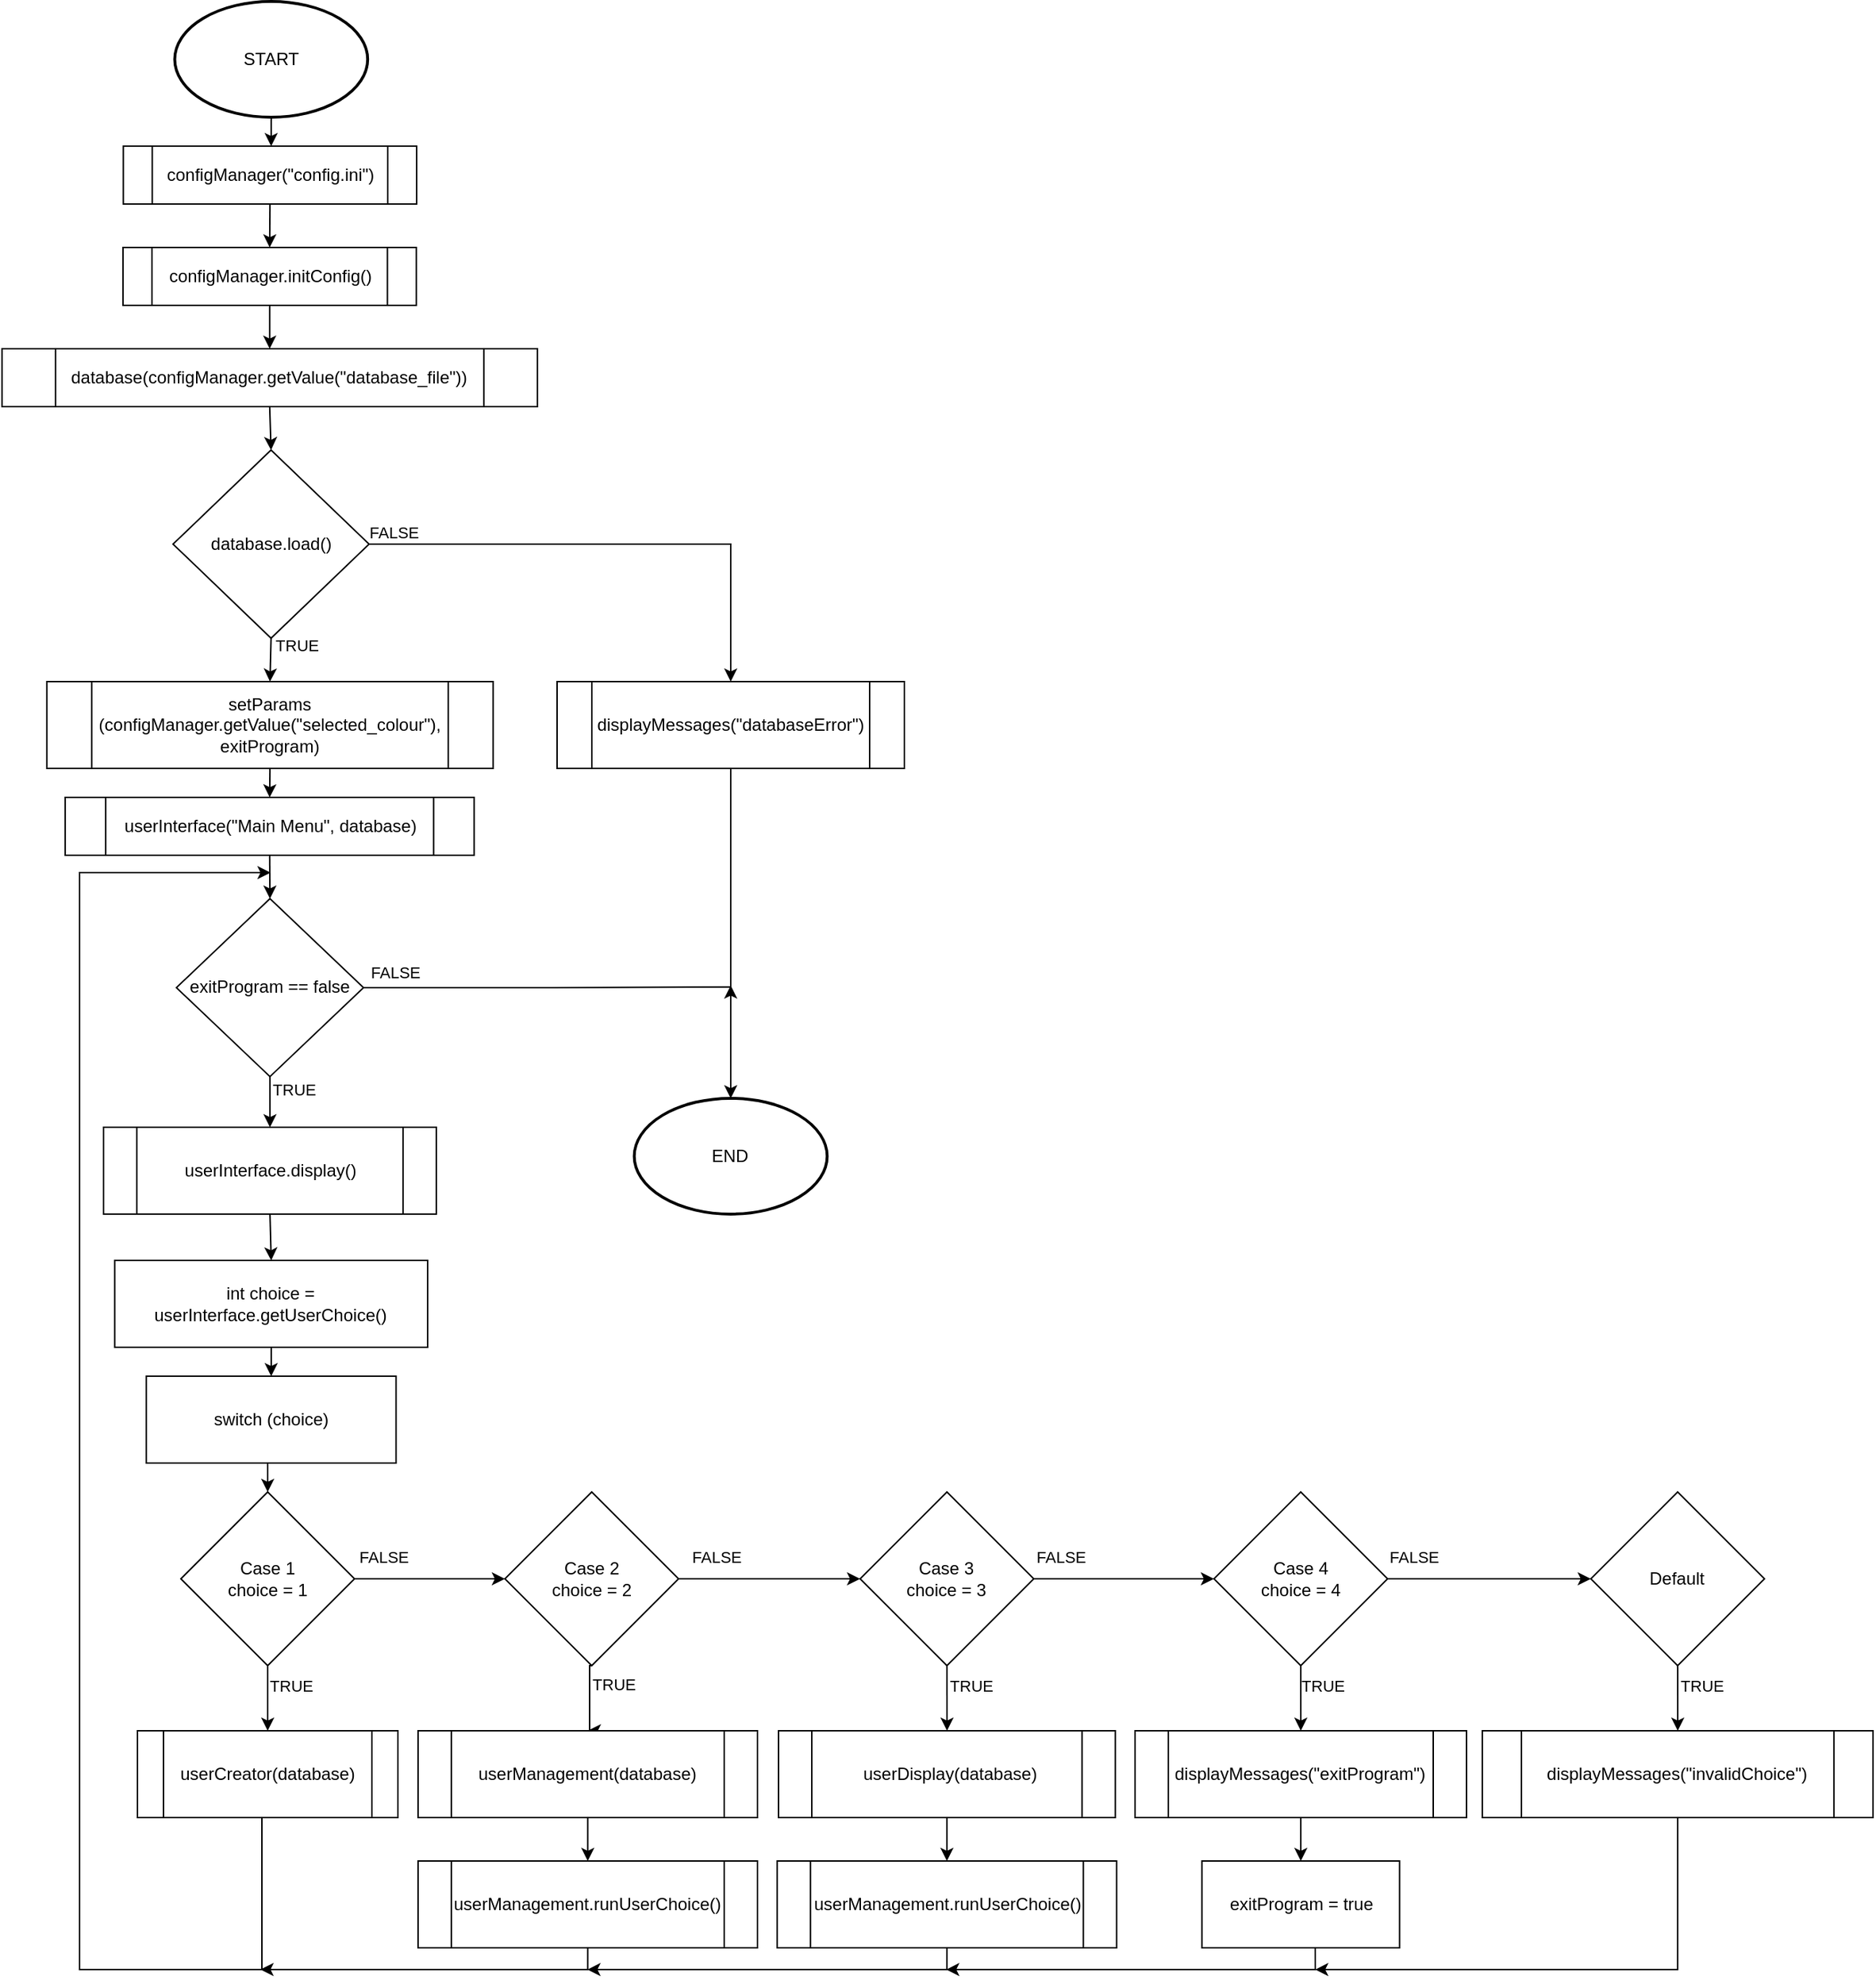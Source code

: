 <mxfile version="22.0.2" type="device">
  <diagram name="Strona-1" id="Y9pxZvvjv8XBWWR_BkB3">
    <mxGraphModel dx="4878" dy="2343" grid="1" gridSize="10" guides="1" tooltips="1" connect="1" arrows="1" fold="1" page="1" pageScale="1" pageWidth="827" pageHeight="1169" math="0" shadow="0">
      <root>
        <mxCell id="0" />
        <mxCell id="1" parent="0" />
        <mxCell id="lw7JXdStE2cgCThUdt6c-4" style="edgeStyle=orthogonalEdgeStyle;rounded=0;orthogonalLoop=1;jettySize=auto;html=1;exitX=0.5;exitY=1;exitDx=0;exitDy=0;exitPerimeter=0;" parent="1" source="ChVJ7lrTDxY2uoq3VyV2-1" target="lw7JXdStE2cgCThUdt6c-1" edge="1">
          <mxGeometry relative="1" as="geometry" />
        </mxCell>
        <mxCell id="ChVJ7lrTDxY2uoq3VyV2-1" value="START" style="strokeWidth=2;html=1;shape=mxgraph.flowchart.start_1;whiteSpace=wrap;" parent="1" vertex="1">
          <mxGeometry x="55.76" y="10" width="133.33" height="80" as="geometry" />
        </mxCell>
        <mxCell id="lw7JXdStE2cgCThUdt6c-6" style="edgeStyle=orthogonalEdgeStyle;rounded=0;orthogonalLoop=1;jettySize=auto;html=1;exitX=0.5;exitY=1;exitDx=0;exitDy=0;entryX=0.5;entryY=0;entryDx=0;entryDy=0;" parent="1" source="ChVJ7lrTDxY2uoq3VyV2-4" target="lw7JXdStE2cgCThUdt6c-2" edge="1">
          <mxGeometry relative="1" as="geometry" />
        </mxCell>
        <mxCell id="ChVJ7lrTDxY2uoq3VyV2-4" value="&lt;div&gt;configManager.initConfig()&lt;/div&gt;" style="shape=process;whiteSpace=wrap;html=1;backgroundOutline=1;" parent="1" vertex="1">
          <mxGeometry x="20.03" y="180" width="202.71" height="40" as="geometry" />
        </mxCell>
        <mxCell id="ChVJ7lrTDxY2uoq3VyV2-20" value="" style="edgeStyle=orthogonalEdgeStyle;rounded=0;orthogonalLoop=1;jettySize=auto;html=1;exitX=1;exitY=0.5;exitDx=0;exitDy=0;entryX=0.5;entryY=0;entryDx=0;entryDy=0;" parent="1" source="ChVJ7lrTDxY2uoq3VyV2-17" target="ChVJ7lrTDxY2uoq3VyV2-19" edge="1">
          <mxGeometry relative="1" as="geometry" />
        </mxCell>
        <mxCell id="ChVJ7lrTDxY2uoq3VyV2-107" value="FALSE" style="edgeLabel;html=1;align=center;verticalAlign=middle;resizable=0;points=[];" parent="ChVJ7lrTDxY2uoq3VyV2-20" vertex="1" connectable="0">
          <mxGeometry x="-0.392" y="1" relative="1" as="geometry">
            <mxPoint x="-88" y="-7" as="offset" />
          </mxGeometry>
        </mxCell>
        <mxCell id="ChVJ7lrTDxY2uoq3VyV2-22" value="" style="edgeStyle=orthogonalEdgeStyle;rounded=0;orthogonalLoop=1;jettySize=auto;html=1;exitX=0.5;exitY=1;exitDx=0;exitDy=0;entryX=0.5;entryY=0;entryDx=0;entryDy=0;" parent="1" source="ChVJ7lrTDxY2uoq3VyV2-17" target="UciVM0YObrHeW1dg2DKc-1" edge="1">
          <mxGeometry relative="1" as="geometry">
            <mxPoint x="122.33" y="480.0" as="targetPoint" />
          </mxGeometry>
        </mxCell>
        <mxCell id="ChVJ7lrTDxY2uoq3VyV2-109" value="TRUE" style="edgeLabel;html=1;align=center;verticalAlign=middle;resizable=0;points=[];" parent="ChVJ7lrTDxY2uoq3VyV2-22" vertex="1" connectable="0">
          <mxGeometry x="-0.08" y="-1" relative="1" as="geometry">
            <mxPoint x="19" y="-9" as="offset" />
          </mxGeometry>
        </mxCell>
        <mxCell id="ChVJ7lrTDxY2uoq3VyV2-17" value="database.load()" style="rhombus;whiteSpace=wrap;html=1;" parent="1" vertex="1">
          <mxGeometry x="54.58" y="320.0" width="135.49" height="130" as="geometry" />
        </mxCell>
        <mxCell id="ChVJ7lrTDxY2uoq3VyV2-19" value="displayMessages(&quot;databaseError&quot;)" style="shape=process;whiteSpace=wrap;html=1;backgroundOutline=1;" parent="1" vertex="1">
          <mxGeometry x="320.0" y="480.0" width="240" height="60" as="geometry" />
        </mxCell>
        <mxCell id="UciVM0YObrHeW1dg2DKc-5" style="edgeStyle=orthogonalEdgeStyle;rounded=0;orthogonalLoop=1;jettySize=auto;html=1;exitX=0.5;exitY=1;exitDx=0;exitDy=0;entryX=0.5;entryY=0;entryDx=0;entryDy=0;" parent="1" source="ChVJ7lrTDxY2uoq3VyV2-29" target="ChVJ7lrTDxY2uoq3VyV2-43" edge="1">
          <mxGeometry relative="1" as="geometry">
            <mxPoint x="121.58" y="802.97" as="targetPoint" />
          </mxGeometry>
        </mxCell>
        <mxCell id="UciVM0YObrHeW1dg2DKc-6" value="TRUE" style="edgeLabel;html=1;align=center;verticalAlign=middle;resizable=0;points=[];" parent="UciVM0YObrHeW1dg2DKc-5" vertex="1" connectable="0">
          <mxGeometry x="-0.21" y="1" relative="1" as="geometry">
            <mxPoint x="15" y="-5" as="offset" />
          </mxGeometry>
        </mxCell>
        <mxCell id="ChVJ7lrTDxY2uoq3VyV2-29" value="exitProgram == false" style="rhombus;whiteSpace=wrap;html=1;" parent="1" vertex="1">
          <mxGeometry x="56.92" y="630" width="129.32" height="122.97" as="geometry" />
        </mxCell>
        <mxCell id="919d-IM9EX-H91OsXX3x-3" style="edgeStyle=orthogonalEdgeStyle;rounded=0;orthogonalLoop=1;jettySize=auto;html=1;exitX=0.5;exitY=1;exitDx=0;exitDy=0;entryX=0.5;entryY=0;entryDx=0;entryDy=0;" edge="1" parent="1" source="ChVJ7lrTDxY2uoq3VyV2-43" target="919d-IM9EX-H91OsXX3x-1">
          <mxGeometry relative="1" as="geometry" />
        </mxCell>
        <mxCell id="ChVJ7lrTDxY2uoq3VyV2-43" value="userInterface.display()" style="shape=process;whiteSpace=wrap;html=1;backgroundOutline=1;" parent="1" vertex="1">
          <mxGeometry x="6.58" y="787.97" width="230" height="60" as="geometry" />
        </mxCell>
        <mxCell id="ChVJ7lrTDxY2uoq3VyV2-85" value="" style="edgeStyle=orthogonalEdgeStyle;rounded=0;orthogonalLoop=1;jettySize=auto;html=1;exitX=0.5;exitY=1;exitDx=0;exitDy=0;entryX=0.5;entryY=0;entryDx=0;entryDy=0;" parent="1" source="ChVJ7lrTDxY2uoq3VyV2-51" target="ChVJ7lrTDxY2uoq3VyV2-52" edge="1">
          <mxGeometry relative="1" as="geometry" />
        </mxCell>
        <mxCell id="ChVJ7lrTDxY2uoq3VyV2-51" value="switch (choice)" style="rounded=0;whiteSpace=wrap;html=1;" parent="1" vertex="1">
          <mxGeometry x="36.13" y="960" width="172.59" height="60" as="geometry" />
        </mxCell>
        <mxCell id="ChVJ7lrTDxY2uoq3VyV2-57" value="" style="edgeStyle=orthogonalEdgeStyle;rounded=0;orthogonalLoop=1;jettySize=auto;html=1;exitX=1;exitY=0.5;exitDx=0;exitDy=0;entryX=0;entryY=0.5;entryDx=0;entryDy=0;" parent="1" source="ChVJ7lrTDxY2uoq3VyV2-52" target="ChVJ7lrTDxY2uoq3VyV2-53" edge="1">
          <mxGeometry relative="1" as="geometry" />
        </mxCell>
        <mxCell id="ChVJ7lrTDxY2uoq3VyV2-96" value="FALSE" style="edgeLabel;html=1;align=center;verticalAlign=middle;resizable=0;points=[];" parent="ChVJ7lrTDxY2uoq3VyV2-57" vertex="1" connectable="0">
          <mxGeometry x="-0.309" y="-2" relative="1" as="geometry">
            <mxPoint x="-16" y="-17" as="offset" />
          </mxGeometry>
        </mxCell>
        <mxCell id="ChVJ7lrTDxY2uoq3VyV2-62" value="" style="edgeStyle=orthogonalEdgeStyle;rounded=0;orthogonalLoop=1;jettySize=auto;html=1;exitX=0.5;exitY=1;exitDx=0;exitDy=0;entryX=0.5;entryY=0;entryDx=0;entryDy=0;" parent="1" source="ChVJ7lrTDxY2uoq3VyV2-52" target="ChVJ7lrTDxY2uoq3VyV2-61" edge="1">
          <mxGeometry relative="1" as="geometry" />
        </mxCell>
        <mxCell id="ChVJ7lrTDxY2uoq3VyV2-146" value="TRUE" style="edgeLabel;html=1;align=center;verticalAlign=middle;resizable=0;points=[];" parent="ChVJ7lrTDxY2uoq3VyV2-62" vertex="1" connectable="0">
          <mxGeometry x="-0.405" relative="1" as="geometry">
            <mxPoint x="16" as="offset" />
          </mxGeometry>
        </mxCell>
        <mxCell id="ChVJ7lrTDxY2uoq3VyV2-52" value="Case 1&#xa;choice = 1" style="rhombus;whiteSpace=wrap;html=1;" parent="1" vertex="1">
          <mxGeometry x="60.0" y="1040" width="120" height="120" as="geometry" />
        </mxCell>
        <mxCell id="ChVJ7lrTDxY2uoq3VyV2-119" style="edgeStyle=elbowEdgeStyle;rounded=0;orthogonalLoop=1;jettySize=auto;html=1;exitX=0.5;exitY=1;exitDx=0;exitDy=0;entryX=0.5;entryY=0;entryDx=0;entryDy=0;" parent="1" source="ChVJ7lrTDxY2uoq3VyV2-53" target="lw7JXdStE2cgCThUdt6c-15" edge="1">
          <mxGeometry relative="1" as="geometry" />
        </mxCell>
        <mxCell id="ChVJ7lrTDxY2uoq3VyV2-145" value="TRUE" style="edgeLabel;html=1;align=center;verticalAlign=middle;resizable=0;points=[];" parent="ChVJ7lrTDxY2uoq3VyV2-119" vertex="1" connectable="0">
          <mxGeometry x="-0.405" relative="1" as="geometry">
            <mxPoint x="16" as="offset" />
          </mxGeometry>
        </mxCell>
        <mxCell id="ChVJ7lrTDxY2uoq3VyV2-121" style="edgeStyle=elbowEdgeStyle;rounded=0;orthogonalLoop=1;jettySize=auto;html=1;exitX=1;exitY=0.5;exitDx=0;exitDy=0;entryX=0;entryY=0.5;entryDx=0;entryDy=0;" parent="1" source="ChVJ7lrTDxY2uoq3VyV2-53" target="ChVJ7lrTDxY2uoq3VyV2-54" edge="1">
          <mxGeometry relative="1" as="geometry" />
        </mxCell>
        <mxCell id="ChVJ7lrTDxY2uoq3VyV2-142" value="FALSE" style="edgeLabel;html=1;align=center;verticalAlign=middle;resizable=0;points=[];" parent="ChVJ7lrTDxY2uoq3VyV2-121" vertex="1" connectable="0">
          <mxGeometry x="-0.594" y="-1" relative="1" as="geometry">
            <mxPoint y="-16" as="offset" />
          </mxGeometry>
        </mxCell>
        <mxCell id="ChVJ7lrTDxY2uoq3VyV2-53" value="Case 2&#xa;choice = 2" style="rhombus;whiteSpace=wrap;html=1;" parent="1" vertex="1">
          <mxGeometry x="283.95" y="1040" width="120" height="120" as="geometry" />
        </mxCell>
        <mxCell id="ChVJ7lrTDxY2uoq3VyV2-120" style="edgeStyle=elbowEdgeStyle;rounded=0;orthogonalLoop=1;jettySize=auto;html=1;exitX=0.5;exitY=1;exitDx=0;exitDy=0;entryX=0.5;entryY=0;entryDx=0;entryDy=0;" parent="1" source="ChVJ7lrTDxY2uoq3VyV2-54" target="ChVJ7lrTDxY2uoq3VyV2-64" edge="1">
          <mxGeometry relative="1" as="geometry" />
        </mxCell>
        <mxCell id="ChVJ7lrTDxY2uoq3VyV2-147" value="TRUE" style="edgeLabel;html=1;align=center;verticalAlign=middle;resizable=0;points=[];" parent="ChVJ7lrTDxY2uoq3VyV2-120" vertex="1" connectable="0">
          <mxGeometry x="-0.405" relative="1" as="geometry">
            <mxPoint x="16" as="offset" />
          </mxGeometry>
        </mxCell>
        <mxCell id="ChVJ7lrTDxY2uoq3VyV2-122" style="edgeStyle=elbowEdgeStyle;rounded=0;orthogonalLoop=1;jettySize=auto;html=1;exitX=1;exitY=0.5;exitDx=0;exitDy=0;" parent="1" source="ChVJ7lrTDxY2uoq3VyV2-54" target="ChVJ7lrTDxY2uoq3VyV2-55" edge="1">
          <mxGeometry relative="1" as="geometry" />
        </mxCell>
        <mxCell id="ChVJ7lrTDxY2uoq3VyV2-143" value="FALSE" style="edgeLabel;html=1;align=center;verticalAlign=middle;resizable=0;points=[];" parent="ChVJ7lrTDxY2uoq3VyV2-122" vertex="1" connectable="0">
          <mxGeometry x="-0.822" y="-2" relative="1" as="geometry">
            <mxPoint x="7" y="-17" as="offset" />
          </mxGeometry>
        </mxCell>
        <mxCell id="ChVJ7lrTDxY2uoq3VyV2-54" value="Case 3&#xa;choice = 3" style="rhombus;whiteSpace=wrap;html=1;" parent="1" vertex="1">
          <mxGeometry x="529.42" y="1040" width="120" height="120" as="geometry" />
        </mxCell>
        <mxCell id="ChVJ7lrTDxY2uoq3VyV2-123" style="edgeStyle=elbowEdgeStyle;rounded=0;orthogonalLoop=1;jettySize=auto;html=1;exitX=0.5;exitY=1;exitDx=0;exitDy=0;entryX=0.5;entryY=0;entryDx=0;entryDy=0;" parent="1" source="ChVJ7lrTDxY2uoq3VyV2-55" target="ChVJ7lrTDxY2uoq3VyV2-67" edge="1">
          <mxGeometry relative="1" as="geometry" />
        </mxCell>
        <mxCell id="ChVJ7lrTDxY2uoq3VyV2-152" value="TRUE" style="edgeLabel;html=1;align=center;verticalAlign=middle;resizable=0;points=[];" parent="ChVJ7lrTDxY2uoq3VyV2-123" vertex="1" connectable="0">
          <mxGeometry x="-0.405" y="-1" relative="1" as="geometry">
            <mxPoint x="16" as="offset" />
          </mxGeometry>
        </mxCell>
        <mxCell id="ChVJ7lrTDxY2uoq3VyV2-125" style="edgeStyle=elbowEdgeStyle;rounded=0;orthogonalLoop=1;jettySize=auto;html=1;exitX=1;exitY=0.5;exitDx=0;exitDy=0;entryX=0;entryY=0.5;entryDx=0;entryDy=0;" parent="1" source="ChVJ7lrTDxY2uoq3VyV2-55" target="ChVJ7lrTDxY2uoq3VyV2-56" edge="1">
          <mxGeometry relative="1" as="geometry" />
        </mxCell>
        <mxCell id="ChVJ7lrTDxY2uoq3VyV2-144" value="FALSE" style="edgeLabel;html=1;align=center;verticalAlign=middle;resizable=0;points=[];" parent="ChVJ7lrTDxY2uoq3VyV2-125" vertex="1" connectable="0">
          <mxGeometry x="-0.742" relative="1" as="geometry">
            <mxPoint y="-15" as="offset" />
          </mxGeometry>
        </mxCell>
        <mxCell id="ChVJ7lrTDxY2uoq3VyV2-55" value="Case 4&#xa;choice = 4" style="rhombus;whiteSpace=wrap;html=1;" parent="1" vertex="1">
          <mxGeometry x="773.96" y="1040" width="120" height="120" as="geometry" />
        </mxCell>
        <mxCell id="ChVJ7lrTDxY2uoq3VyV2-126" style="edgeStyle=elbowEdgeStyle;rounded=0;orthogonalLoop=1;jettySize=auto;html=1;exitX=0.5;exitY=1;exitDx=0;exitDy=0;entryX=0.5;entryY=0;entryDx=0;entryDy=0;elbow=horizontal;" parent="1" source="ChVJ7lrTDxY2uoq3VyV2-56" target="ChVJ7lrTDxY2uoq3VyV2-73" edge="1">
          <mxGeometry relative="1" as="geometry" />
        </mxCell>
        <mxCell id="ChVJ7lrTDxY2uoq3VyV2-151" value="TRUE" style="edgeLabel;html=1;align=center;verticalAlign=middle;resizable=0;points=[];" parent="ChVJ7lrTDxY2uoq3VyV2-126" vertex="1" connectable="0">
          <mxGeometry x="-0.405" relative="1" as="geometry">
            <mxPoint x="16" as="offset" />
          </mxGeometry>
        </mxCell>
        <mxCell id="ChVJ7lrTDxY2uoq3VyV2-56" value="Default" style="rhombus;whiteSpace=wrap;html=1;" parent="1" vertex="1">
          <mxGeometry x="1034.42" y="1040" width="120" height="120" as="geometry" />
        </mxCell>
        <mxCell id="UciVM0YObrHeW1dg2DKc-44" style="edgeStyle=orthogonalEdgeStyle;rounded=0;orthogonalLoop=1;jettySize=auto;html=1;exitX=0.5;exitY=1;exitDx=0;exitDy=0;" parent="1" source="ChVJ7lrTDxY2uoq3VyV2-61" edge="1">
          <mxGeometry relative="1" as="geometry">
            <mxPoint x="122" y="612" as="targetPoint" />
            <mxPoint x="118.08" y="1276.67" as="sourcePoint" />
            <Array as="points">
              <mxPoint x="116" y="1265" />
              <mxPoint x="116" y="1370" />
              <mxPoint x="-10" y="1370" />
              <mxPoint x="-10" y="612" />
            </Array>
          </mxGeometry>
        </mxCell>
        <mxCell id="ChVJ7lrTDxY2uoq3VyV2-61" value="userCreator(database)" style="shape=process;whiteSpace=wrap;html=1;backgroundOutline=1;" parent="1" vertex="1">
          <mxGeometry x="30.0" y="1205" width="180" height="60" as="geometry" />
        </mxCell>
        <mxCell id="UciVM0YObrHeW1dg2DKc-47" style="edgeStyle=orthogonalEdgeStyle;rounded=0;orthogonalLoop=1;jettySize=auto;html=1;exitX=0.5;exitY=1;exitDx=0;exitDy=0;endArrow=classic;endFill=1;" parent="1" source="lw7JXdStE2cgCThUdt6c-19" edge="1">
          <mxGeometry relative="1" as="geometry">
            <mxPoint x="340.92" y="1370.03" as="targetPoint" />
            <Array as="points">
              <mxPoint x="589.92" y="1370.03" />
            </Array>
          </mxGeometry>
        </mxCell>
        <mxCell id="lw7JXdStE2cgCThUdt6c-20" style="edgeStyle=orthogonalEdgeStyle;rounded=0;orthogonalLoop=1;jettySize=auto;html=1;exitX=0.5;exitY=1;exitDx=0;exitDy=0;entryX=0.5;entryY=0;entryDx=0;entryDy=0;" parent="1" source="ChVJ7lrTDxY2uoq3VyV2-64" target="lw7JXdStE2cgCThUdt6c-19" edge="1">
          <mxGeometry relative="1" as="geometry" />
        </mxCell>
        <mxCell id="ChVJ7lrTDxY2uoq3VyV2-64" value="&amp;nbsp;userDisplay(database)" style="shape=process;whiteSpace=wrap;html=1;backgroundOutline=1;" parent="1" vertex="1">
          <mxGeometry x="473.05" y="1205" width="232.74" height="60" as="geometry" />
        </mxCell>
        <mxCell id="ChVJ7lrTDxY2uoq3VyV2-124" style="edgeStyle=elbowEdgeStyle;rounded=0;orthogonalLoop=1;jettySize=auto;html=1;exitX=0.5;exitY=1;exitDx=0;exitDy=0;entryX=0.5;entryY=0;entryDx=0;entryDy=0;" parent="1" source="ChVJ7lrTDxY2uoq3VyV2-67" target="ChVJ7lrTDxY2uoq3VyV2-69" edge="1">
          <mxGeometry relative="1" as="geometry" />
        </mxCell>
        <mxCell id="ChVJ7lrTDxY2uoq3VyV2-67" value="displayMessages(&quot;exitProgram&quot;)" style="shape=process;whiteSpace=wrap;html=1;backgroundOutline=1;" parent="1" vertex="1">
          <mxGeometry x="719.42" y="1205" width="229.08" height="60" as="geometry" />
        </mxCell>
        <mxCell id="UciVM0YObrHeW1dg2DKc-48" style="edgeStyle=orthogonalEdgeStyle;rounded=0;orthogonalLoop=1;jettySize=auto;html=1;exitX=0.5;exitY=1;exitDx=0;exitDy=0;endArrow=classic;endFill=1;" parent="1" edge="1">
          <mxGeometry relative="1" as="geometry">
            <mxPoint x="588.92" y="1370.03" as="targetPoint" />
            <mxPoint x="843.96" y="1355" as="sourcePoint" />
            <Array as="points">
              <mxPoint x="843.92" y="1370" />
              <mxPoint x="598.92" y="1370" />
            </Array>
          </mxGeometry>
        </mxCell>
        <mxCell id="ChVJ7lrTDxY2uoq3VyV2-69" value="exitProgram = true" style="rounded=0;whiteSpace=wrap;html=1;" parent="1" vertex="1">
          <mxGeometry x="765.67" y="1295" width="136.58" height="60" as="geometry" />
        </mxCell>
        <mxCell id="UciVM0YObrHeW1dg2DKc-49" style="edgeStyle=orthogonalEdgeStyle;rounded=0;orthogonalLoop=1;jettySize=auto;html=1;exitX=0.5;exitY=1;exitDx=0;exitDy=0;endArrow=classic;endFill=1;" parent="1" source="ChVJ7lrTDxY2uoq3VyV2-73" edge="1">
          <mxGeometry relative="1" as="geometry">
            <mxPoint x="843.92" y="1370.03" as="targetPoint" />
            <Array as="points">
              <mxPoint x="1094.92" y="1370.03" />
              <mxPoint x="853.92" y="1370.03" />
            </Array>
          </mxGeometry>
        </mxCell>
        <mxCell id="ChVJ7lrTDxY2uoq3VyV2-73" value="displayMessages(&quot;invalidChoice&quot;)" style="shape=process;whiteSpace=wrap;html=1;backgroundOutline=1;" parent="1" vertex="1">
          <mxGeometry x="959.42" y="1205" width="270" height="60" as="geometry" />
        </mxCell>
        <mxCell id="ChVJ7lrTDxY2uoq3VyV2-104" value="END" style="strokeWidth=2;html=1;shape=mxgraph.flowchart.start_1;whiteSpace=wrap;" parent="1" vertex="1">
          <mxGeometry x="373.33" y="767.97" width="133.33" height="80" as="geometry" />
        </mxCell>
        <mxCell id="ChVJ7lrTDxY2uoq3VyV2-106" value="" style="edgeStyle=elbowEdgeStyle;rounded=0;orthogonalLoop=1;jettySize=auto;html=1;exitX=0.5;exitY=1;exitDx=0;exitDy=0;entryX=0.5;entryY=0;entryDx=0;entryDy=0;entryPerimeter=0;" parent="1" source="ChVJ7lrTDxY2uoq3VyV2-19" target="ChVJ7lrTDxY2uoq3VyV2-104" edge="1">
          <mxGeometry relative="1" as="geometry" />
        </mxCell>
        <mxCell id="UciVM0YObrHeW1dg2DKc-45" style="edgeStyle=orthogonalEdgeStyle;rounded=0;orthogonalLoop=1;jettySize=auto;html=1;exitX=0.5;exitY=1;exitDx=0;exitDy=0;endArrow=classic;endFill=1;" parent="1" source="ChVJ7lrTDxY2uoq3VyV2-63" edge="1">
          <mxGeometry relative="1" as="geometry">
            <mxPoint x="115" y="1370" as="targetPoint" />
            <mxPoint x="339.945" y="1265" as="sourcePoint" />
            <Array as="points">
              <mxPoint x="340.92" y="1370.03" />
            </Array>
          </mxGeometry>
        </mxCell>
        <mxCell id="ChVJ7lrTDxY2uoq3VyV2-63" value="userManagement.runUserChoice()" style="shape=process;whiteSpace=wrap;html=1;backgroundOutline=1;" parent="1" vertex="1">
          <mxGeometry x="223.92" y="1295" width="234.57" height="60" as="geometry" />
        </mxCell>
        <mxCell id="lw7JXdStE2cgCThUdt6c-12" style="edgeStyle=orthogonalEdgeStyle;rounded=0;orthogonalLoop=1;jettySize=auto;html=1;exitX=0.5;exitY=1;exitDx=0;exitDy=0;entryX=0.5;entryY=0;entryDx=0;entryDy=0;" parent="1" source="UciVM0YObrHeW1dg2DKc-1" target="lw7JXdStE2cgCThUdt6c-7" edge="1">
          <mxGeometry relative="1" as="geometry" />
        </mxCell>
        <mxCell id="UciVM0YObrHeW1dg2DKc-1" value="setParams&lt;br&gt;(configManager.getValue(&quot;selected_colour&quot;), exitProgram)" style="shape=process;whiteSpace=wrap;html=1;backgroundOutline=1;" parent="1" vertex="1">
          <mxGeometry x="-32.63" y="480" width="308.42" height="60" as="geometry" />
        </mxCell>
        <mxCell id="UciVM0YObrHeW1dg2DKc-3" style="edgeStyle=orthogonalEdgeStyle;rounded=0;orthogonalLoop=1;jettySize=auto;html=1;exitX=1;exitY=0.5;exitDx=0;exitDy=0;endArrow=classic;endFill=1;" parent="1" source="ChVJ7lrTDxY2uoq3VyV2-29" edge="1">
          <mxGeometry relative="1" as="geometry">
            <mxPoint x="440" y="690" as="targetPoint" />
            <Array as="points">
              <mxPoint x="310" y="691" />
              <mxPoint x="440" y="691" />
            </Array>
          </mxGeometry>
        </mxCell>
        <mxCell id="UciVM0YObrHeW1dg2DKc-4" value="FALSE" style="edgeLabel;html=1;align=center;verticalAlign=middle;resizable=0;points=[];" parent="UciVM0YObrHeW1dg2DKc-3" vertex="1" connectable="0">
          <mxGeometry x="-0.669" y="2" relative="1" as="geometry">
            <mxPoint x="-20" y="-9" as="offset" />
          </mxGeometry>
        </mxCell>
        <mxCell id="lw7JXdStE2cgCThUdt6c-5" style="edgeStyle=orthogonalEdgeStyle;rounded=0;orthogonalLoop=1;jettySize=auto;html=1;exitX=0.5;exitY=1;exitDx=0;exitDy=0;entryX=0.5;entryY=0;entryDx=0;entryDy=0;" parent="1" source="lw7JXdStE2cgCThUdt6c-1" target="ChVJ7lrTDxY2uoq3VyV2-4" edge="1">
          <mxGeometry relative="1" as="geometry" />
        </mxCell>
        <mxCell id="lw7JXdStE2cgCThUdt6c-1" value="&lt;div&gt;configManager(&quot;config.ini&quot;)&lt;/div&gt;" style="shape=process;whiteSpace=wrap;html=1;backgroundOutline=1;" parent="1" vertex="1">
          <mxGeometry x="20.23" y="110" width="202.71" height="40" as="geometry" />
        </mxCell>
        <mxCell id="lw7JXdStE2cgCThUdt6c-8" style="edgeStyle=orthogonalEdgeStyle;rounded=0;orthogonalLoop=1;jettySize=auto;html=1;exitX=0.5;exitY=1;exitDx=0;exitDy=0;entryX=0.5;entryY=0;entryDx=0;entryDy=0;" parent="1" source="lw7JXdStE2cgCThUdt6c-2" target="ChVJ7lrTDxY2uoq3VyV2-17" edge="1">
          <mxGeometry relative="1" as="geometry" />
        </mxCell>
        <mxCell id="lw7JXdStE2cgCThUdt6c-2" value="&lt;div&gt;database(configManager.getValue(&quot;database_file&quot;))&lt;/div&gt;" style="shape=process;whiteSpace=wrap;html=1;backgroundOutline=1;" parent="1" vertex="1">
          <mxGeometry x="-63.62" y="250" width="370" height="40" as="geometry" />
        </mxCell>
        <mxCell id="lw7JXdStE2cgCThUdt6c-14" style="edgeStyle=orthogonalEdgeStyle;rounded=0;orthogonalLoop=1;jettySize=auto;html=1;exitX=0.5;exitY=1;exitDx=0;exitDy=0;entryX=0.5;entryY=0;entryDx=0;entryDy=0;" parent="1" source="lw7JXdStE2cgCThUdt6c-7" target="ChVJ7lrTDxY2uoq3VyV2-29" edge="1">
          <mxGeometry relative="1" as="geometry" />
        </mxCell>
        <mxCell id="lw7JXdStE2cgCThUdt6c-7" value="userInterface(&quot;Main Menu&quot;, database)" style="shape=process;whiteSpace=wrap;html=1;backgroundOutline=1;" parent="1" vertex="1">
          <mxGeometry x="-19.94" y="560" width="282.63" height="40" as="geometry" />
        </mxCell>
        <mxCell id="lw7JXdStE2cgCThUdt6c-18" style="edgeStyle=orthogonalEdgeStyle;rounded=0;orthogonalLoop=1;jettySize=auto;html=1;exitX=0.5;exitY=1;exitDx=0;exitDy=0;entryX=0.5;entryY=0;entryDx=0;entryDy=0;" parent="1" source="lw7JXdStE2cgCThUdt6c-15" target="ChVJ7lrTDxY2uoq3VyV2-63" edge="1">
          <mxGeometry relative="1" as="geometry" />
        </mxCell>
        <mxCell id="lw7JXdStE2cgCThUdt6c-15" value="userManagement(database)" style="shape=process;whiteSpace=wrap;html=1;backgroundOutline=1;" parent="1" vertex="1">
          <mxGeometry x="223.92" y="1205" width="234.57" height="60" as="geometry" />
        </mxCell>
        <mxCell id="lw7JXdStE2cgCThUdt6c-19" value="userManagement.runUserChoice()" style="shape=process;whiteSpace=wrap;html=1;backgroundOutline=1;" parent="1" vertex="1">
          <mxGeometry x="472.13" y="1295" width="234.57" height="60" as="geometry" />
        </mxCell>
        <mxCell id="919d-IM9EX-H91OsXX3x-2" style="edgeStyle=orthogonalEdgeStyle;rounded=0;orthogonalLoop=1;jettySize=auto;html=1;exitX=0.5;exitY=1;exitDx=0;exitDy=0;entryX=0.5;entryY=0;entryDx=0;entryDy=0;" edge="1" parent="1" source="919d-IM9EX-H91OsXX3x-1" target="ChVJ7lrTDxY2uoq3VyV2-51">
          <mxGeometry relative="1" as="geometry" />
        </mxCell>
        <mxCell id="919d-IM9EX-H91OsXX3x-1" value="int choice = userInterface.getUserChoice()" style="rounded=0;whiteSpace=wrap;html=1;" vertex="1" parent="1">
          <mxGeometry x="14.28" y="880" width="216.3" height="60" as="geometry" />
        </mxCell>
      </root>
    </mxGraphModel>
  </diagram>
</mxfile>

